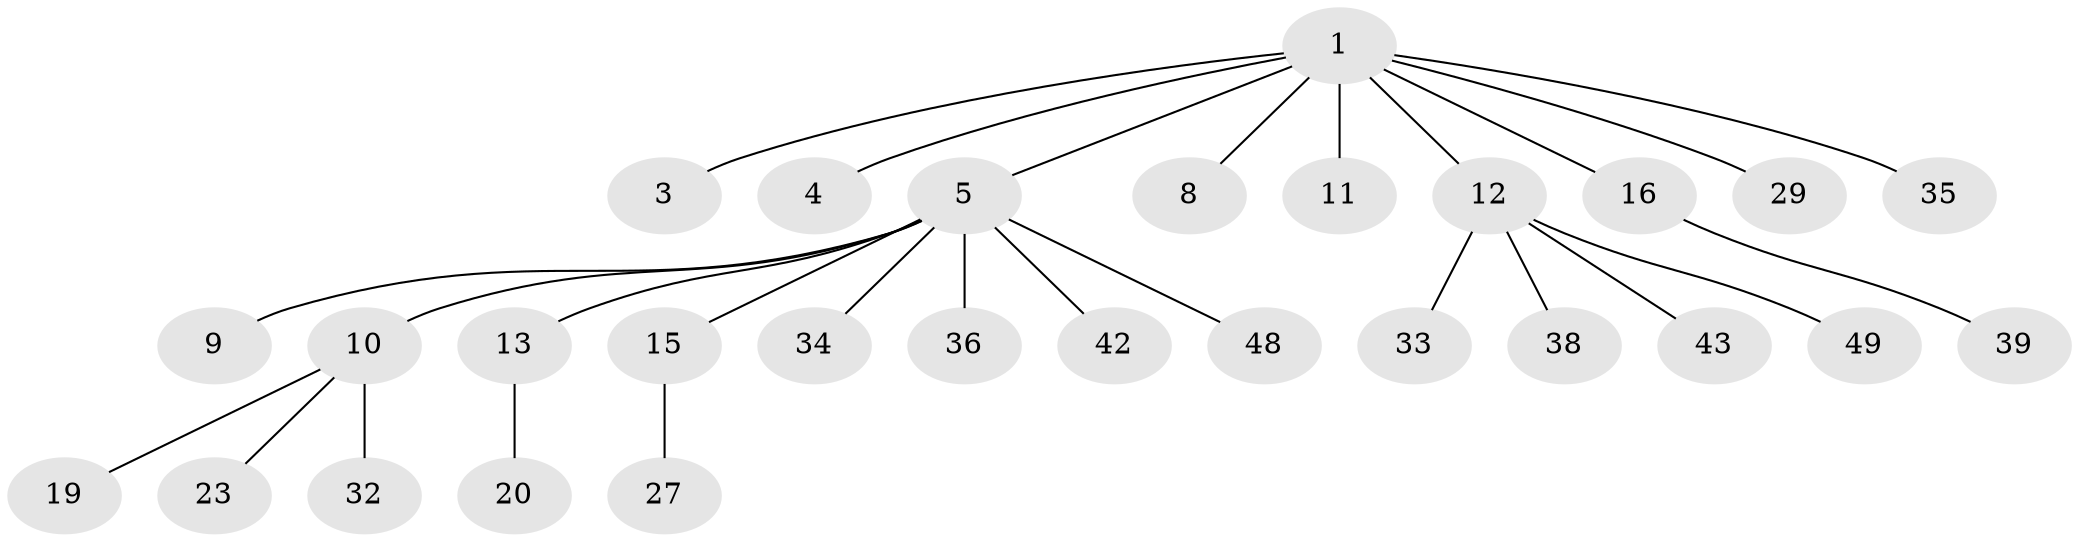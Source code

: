 // original degree distribution, {5: 0.03571428571428571, 6: 0.05357142857142857, 3: 0.05357142857142857, 2: 0.3392857142857143, 1: 0.48214285714285715, 4: 0.03571428571428571}
// Generated by graph-tools (version 1.1) at 2025/15/03/09/25 04:15:34]
// undirected, 28 vertices, 27 edges
graph export_dot {
graph [start="1"]
  node [color=gray90,style=filled];
  1 [super="+2"];
  3 [super="+14+7"];
  4 [super="+52"];
  5 [super="+6+17"];
  8;
  9;
  10 [super="+18+25"];
  11 [super="+45"];
  12 [super="+21"];
  13;
  15;
  16 [super="+30"];
  19;
  20 [super="+28"];
  23;
  27 [super="+51"];
  29 [super="+54"];
  32 [super="+47"];
  33 [super="+37"];
  34;
  35;
  36 [super="+46"];
  38;
  39;
  42;
  43;
  48 [super="+55"];
  49;
  1 -- 4;
  1 -- 8;
  1 -- 11;
  1 -- 12;
  1 -- 16;
  1 -- 35;
  1 -- 3;
  1 -- 5;
  1 -- 29;
  5 -- 13;
  5 -- 34;
  5 -- 48;
  5 -- 36;
  5 -- 9;
  5 -- 10;
  5 -- 15;
  5 -- 42;
  10 -- 19;
  10 -- 32;
  10 -- 23;
  12 -- 38;
  12 -- 33;
  12 -- 43;
  12 -- 49;
  13 -- 20;
  15 -- 27;
  16 -- 39;
}
